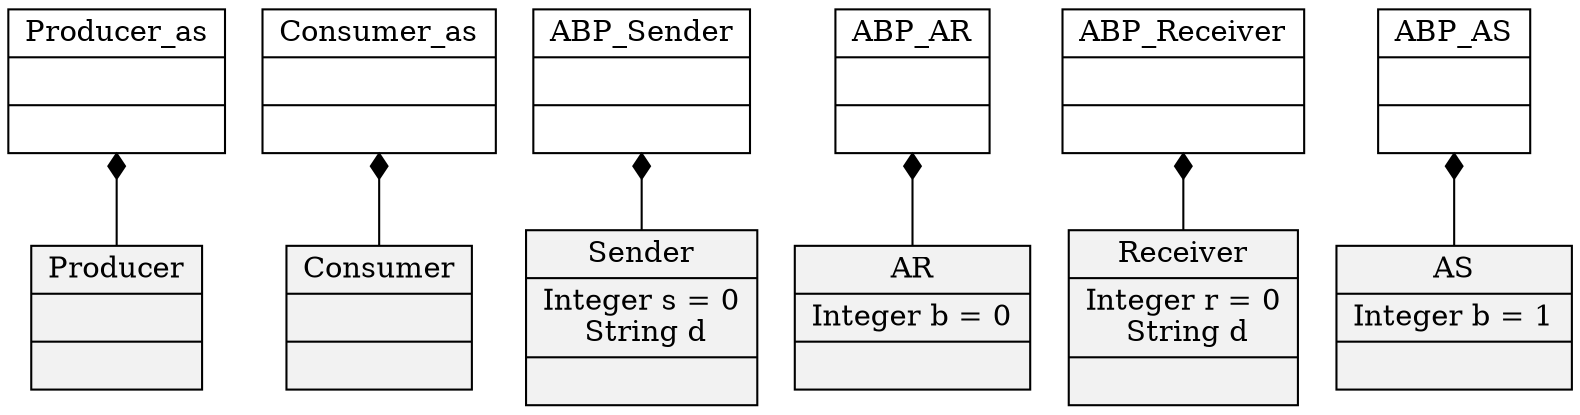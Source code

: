 
digraph Simple_as_arg_uni_ll {
  node [shape=record]
  edge [dir=back, arrowtail=diamond]

Producer_as_58
 [label="{Producer_as||}"]
Producer_as_58_Producer [label="{Producer||}", style=filled, fillcolor=gray95]
Producer_as_58 -> Producer_as_58_Producer

Consumer_as_51
 [label="{Consumer_as||}"]
Consumer_as_51_Consumer [label="{Consumer||}", style=filled, fillcolor=gray95]
Consumer_as_51 -> Consumer_as_51_Consumer

ABP_Sender_3
 [label="{ABP_Sender||}"]
ABP_Sender_3_Sender [label="{Sender|Integer s = 0\n String d|}", style=filled, fillcolor=gray95]
ABP_Sender_3 -> ABP_Sender_3_Sender

ABP_AR_90
 [label="{ABP_AR||}"]
ABP_AR_90_AR [label="{AR|Integer b = 0|}", style=filled, fillcolor=gray95]
ABP_AR_90 -> ABP_AR_90_AR

ABP_Receiver_96
 [label="{ABP_Receiver||}"]
ABP_Receiver_96_Receiver [label="{Receiver|Integer r = 0\n String d|}", style=filled, fillcolor=gray95]
ABP_Receiver_96 -> ABP_Receiver_96_Receiver

ABP_AS_61
 [label="{ABP_AS||}"]
ABP_AS_61_AS [label="{AS|Integer b = 1|}", style=filled, fillcolor=gray95]
ABP_AS_61 -> ABP_AS_61_AS


}
